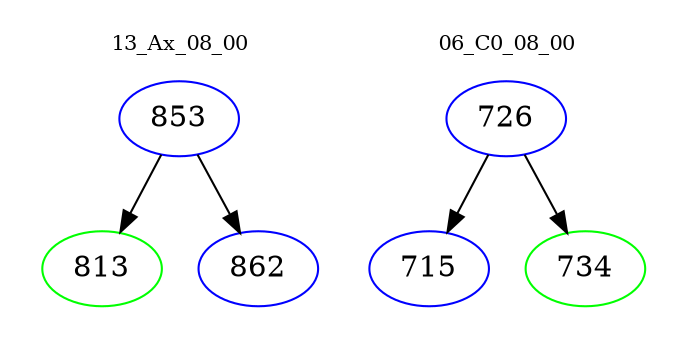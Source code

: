 digraph{
subgraph cluster_0 {
color = white
label = "13_Ax_08_00";
fontsize=10;
T0_853 [label="853", color="blue"]
T0_853 -> T0_813 [color="black"]
T0_813 [label="813", color="green"]
T0_853 -> T0_862 [color="black"]
T0_862 [label="862", color="blue"]
}
subgraph cluster_1 {
color = white
label = "06_C0_08_00";
fontsize=10;
T1_726 [label="726", color="blue"]
T1_726 -> T1_715 [color="black"]
T1_715 [label="715", color="blue"]
T1_726 -> T1_734 [color="black"]
T1_734 [label="734", color="green"]
}
}
